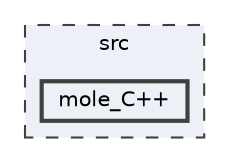 digraph "src/cpp"
{
 // LATEX_PDF_SIZE
  bgcolor="transparent";
  edge [fontname=Helvetica,fontsize=10,labelfontname=Helvetica,labelfontsize=10];
  node [fontname=Helvetica,fontsize=10,shape=box,height=0.2,width=0.4];
  compound=true
  subgraph clusterdir_68267d1309a1af8e8297ef4c3efbcdba {
    graph [ bgcolor="#edf0f7", pencolor="grey25", label="src", fontname=Helvetica,fontsize=10 style="filled,dashed", URL="dir_68267d1309a1af8e8297ef4c3efbcdba.html",tooltip=""]
  dir_681e850943e0c5d98f777e923818a5ff [label="mole_C++", fillcolor="#edf0f7", color="grey25", style="filled,bold", URL="dir_681e850943e0c5d98f777e923818a5ff.html",tooltip=""];
  }
}
